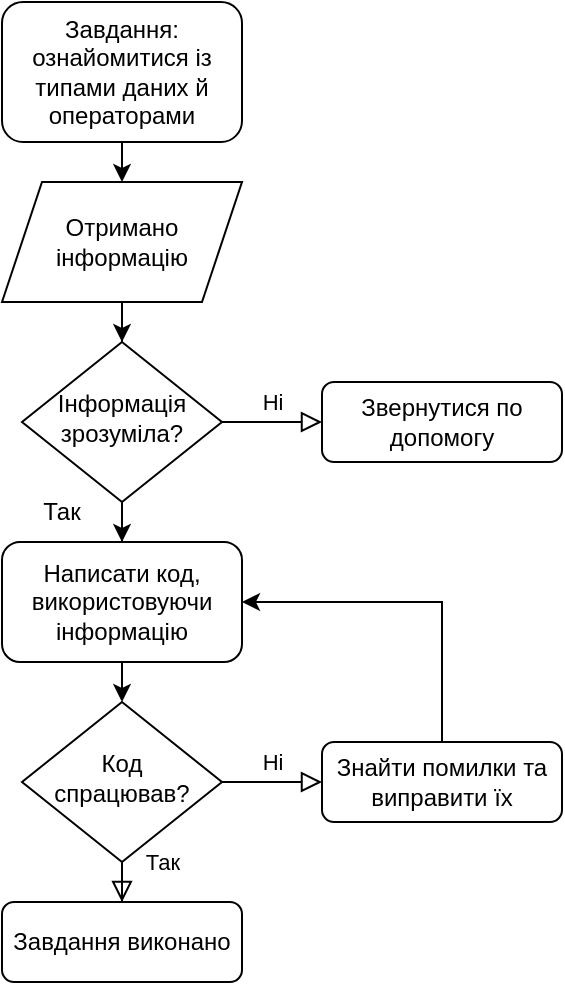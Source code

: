 <mxfile version="22.0.8" type="github" pages="4">
  <diagram id="C5RBs43oDa-KdzZeNtuy" name="Page-1">
    <mxGraphModel dx="1400" dy="707" grid="1" gridSize="10" guides="1" tooltips="1" connect="1" arrows="1" fold="1" page="1" pageScale="1" pageWidth="827" pageHeight="1169" math="0" shadow="0">
      <root>
        <mxCell id="WIyWlLk6GJQsqaUBKTNV-0" />
        <mxCell id="WIyWlLk6GJQsqaUBKTNV-1" parent="WIyWlLk6GJQsqaUBKTNV-0" />
        <mxCell id="Vb3_KD6ZTFEH3nCcRmZa-3" style="edgeStyle=orthogonalEdgeStyle;rounded=0;orthogonalLoop=1;jettySize=auto;html=1;entryX=0.5;entryY=0;entryDx=0;entryDy=0;" edge="1" parent="WIyWlLk6GJQsqaUBKTNV-1" source="WIyWlLk6GJQsqaUBKTNV-3">
          <mxGeometry relative="1" as="geometry">
            <mxPoint x="220" y="100" as="targetPoint" />
          </mxGeometry>
        </mxCell>
        <object label="Завдання: ознайомитися із типами даних й операторами" id="WIyWlLk6GJQsqaUBKTNV-3">
          <mxCell style="rounded=1;whiteSpace=wrap;html=1;fontSize=12;glass=0;strokeWidth=1;shadow=0;" parent="WIyWlLk6GJQsqaUBKTNV-1" vertex="1">
            <mxGeometry x="160" y="10" width="120" height="70" as="geometry" />
          </mxCell>
        </object>
        <mxCell id="WIyWlLk6GJQsqaUBKTNV-5" value="Ні" style="edgeStyle=orthogonalEdgeStyle;rounded=0;html=1;jettySize=auto;orthogonalLoop=1;fontSize=11;endArrow=block;endFill=0;endSize=8;strokeWidth=1;shadow=0;labelBackgroundColor=none;" parent="WIyWlLk6GJQsqaUBKTNV-1" source="WIyWlLk6GJQsqaUBKTNV-6" target="WIyWlLk6GJQsqaUBKTNV-7" edge="1">
          <mxGeometry y="10" relative="1" as="geometry">
            <mxPoint as="offset" />
          </mxGeometry>
        </mxCell>
        <mxCell id="Vb3_KD6ZTFEH3nCcRmZa-8" style="edgeStyle=orthogonalEdgeStyle;rounded=0;orthogonalLoop=1;jettySize=auto;html=1;entryX=0.5;entryY=0;entryDx=0;entryDy=0;" edge="1" parent="WIyWlLk6GJQsqaUBKTNV-1" source="WIyWlLk6GJQsqaUBKTNV-6" target="Vb3_KD6ZTFEH3nCcRmZa-7">
          <mxGeometry relative="1" as="geometry" />
        </mxCell>
        <mxCell id="WIyWlLk6GJQsqaUBKTNV-6" value="Інформація зрозуміла?" style="rhombus;whiteSpace=wrap;html=1;shadow=0;fontFamily=Helvetica;fontSize=12;align=center;strokeWidth=1;spacing=6;spacingTop=-4;" parent="WIyWlLk6GJQsqaUBKTNV-1" vertex="1">
          <mxGeometry x="170" y="180" width="100" height="80" as="geometry" />
        </mxCell>
        <mxCell id="WIyWlLk6GJQsqaUBKTNV-7" value="Звернутися по допомогу" style="rounded=1;whiteSpace=wrap;html=1;fontSize=12;glass=0;strokeWidth=1;shadow=0;" parent="WIyWlLk6GJQsqaUBKTNV-1" vertex="1">
          <mxGeometry x="320" y="200" width="120" height="40" as="geometry" />
        </mxCell>
        <mxCell id="WIyWlLk6GJQsqaUBKTNV-8" value="Так" style="rounded=0;html=1;jettySize=auto;orthogonalLoop=1;fontSize=11;endArrow=block;endFill=0;endSize=8;strokeWidth=1;shadow=0;labelBackgroundColor=none;edgeStyle=orthogonalEdgeStyle;" parent="WIyWlLk6GJQsqaUBKTNV-1" source="WIyWlLk6GJQsqaUBKTNV-10" target="WIyWlLk6GJQsqaUBKTNV-11" edge="1">
          <mxGeometry x="0.333" y="20" relative="1" as="geometry">
            <mxPoint as="offset" />
          </mxGeometry>
        </mxCell>
        <mxCell id="WIyWlLk6GJQsqaUBKTNV-9" value="Ні" style="edgeStyle=orthogonalEdgeStyle;rounded=0;html=1;jettySize=auto;orthogonalLoop=1;fontSize=11;endArrow=block;endFill=0;endSize=8;strokeWidth=1;shadow=0;labelBackgroundColor=none;" parent="WIyWlLk6GJQsqaUBKTNV-1" source="WIyWlLk6GJQsqaUBKTNV-10" target="WIyWlLk6GJQsqaUBKTNV-12" edge="1">
          <mxGeometry y="10" relative="1" as="geometry">
            <mxPoint as="offset" />
          </mxGeometry>
        </mxCell>
        <mxCell id="WIyWlLk6GJQsqaUBKTNV-10" value="Код спрацював?" style="rhombus;whiteSpace=wrap;html=1;shadow=0;fontFamily=Helvetica;fontSize=12;align=center;strokeWidth=1;spacing=6;spacingTop=-4;" parent="WIyWlLk6GJQsqaUBKTNV-1" vertex="1">
          <mxGeometry x="170" y="360" width="100" height="80" as="geometry" />
        </mxCell>
        <mxCell id="WIyWlLk6GJQsqaUBKTNV-11" value="Завдання виконано" style="rounded=1;whiteSpace=wrap;html=1;fontSize=12;glass=0;strokeWidth=1;shadow=0;" parent="WIyWlLk6GJQsqaUBKTNV-1" vertex="1">
          <mxGeometry x="160" y="460" width="120" height="40" as="geometry" />
        </mxCell>
        <mxCell id="0HXvHkqJCmVayyK4RoiH-1" style="edgeStyle=orthogonalEdgeStyle;rounded=0;orthogonalLoop=1;jettySize=auto;html=1;entryX=1;entryY=0.5;entryDx=0;entryDy=0;" edge="1" parent="WIyWlLk6GJQsqaUBKTNV-1" source="WIyWlLk6GJQsqaUBKTNV-12" target="Vb3_KD6ZTFEH3nCcRmZa-7">
          <mxGeometry relative="1" as="geometry">
            <Array as="points">
              <mxPoint x="380" y="310" />
            </Array>
          </mxGeometry>
        </mxCell>
        <mxCell id="WIyWlLk6GJQsqaUBKTNV-12" value="Знайти помилки та виправити їх" style="rounded=1;whiteSpace=wrap;html=1;fontSize=12;glass=0;strokeWidth=1;shadow=0;" parent="WIyWlLk6GJQsqaUBKTNV-1" vertex="1">
          <mxGeometry x="320" y="380" width="120" height="40" as="geometry" />
        </mxCell>
        <mxCell id="Vb3_KD6ZTFEH3nCcRmZa-6" style="edgeStyle=orthogonalEdgeStyle;rounded=0;orthogonalLoop=1;jettySize=auto;html=1;entryX=0.5;entryY=0;entryDx=0;entryDy=0;" edge="1" parent="WIyWlLk6GJQsqaUBKTNV-1" source="Vb3_KD6ZTFEH3nCcRmZa-4" target="WIyWlLk6GJQsqaUBKTNV-6">
          <mxGeometry relative="1" as="geometry" />
        </mxCell>
        <mxCell id="Vb3_KD6ZTFEH3nCcRmZa-4" value="Отримано інформацію" style="shape=parallelogram;perimeter=parallelogramPerimeter;whiteSpace=wrap;html=1;fixedSize=1;" vertex="1" parent="WIyWlLk6GJQsqaUBKTNV-1">
          <mxGeometry x="160" y="100" width="120" height="60" as="geometry" />
        </mxCell>
        <mxCell id="Vb3_KD6ZTFEH3nCcRmZa-10" style="edgeStyle=orthogonalEdgeStyle;rounded=0;orthogonalLoop=1;jettySize=auto;html=1;exitX=0.5;exitY=1;exitDx=0;exitDy=0;entryX=0.5;entryY=0;entryDx=0;entryDy=0;" edge="1" parent="WIyWlLk6GJQsqaUBKTNV-1" source="Vb3_KD6ZTFEH3nCcRmZa-7" target="WIyWlLk6GJQsqaUBKTNV-10">
          <mxGeometry relative="1" as="geometry" />
        </mxCell>
        <mxCell id="Vb3_KD6ZTFEH3nCcRmZa-7" value="Написати код, використовуючи інформацію" style="rounded=1;whiteSpace=wrap;html=1;" vertex="1" parent="WIyWlLk6GJQsqaUBKTNV-1">
          <mxGeometry x="160" y="280" width="120" height="60" as="geometry" />
        </mxCell>
        <mxCell id="Vb3_KD6ZTFEH3nCcRmZa-11" value="Так" style="text;html=1;strokeColor=none;fillColor=none;align=center;verticalAlign=middle;whiteSpace=wrap;rounded=0;" vertex="1" parent="WIyWlLk6GJQsqaUBKTNV-1">
          <mxGeometry x="160" y="250" width="60" height="30" as="geometry" />
        </mxCell>
      </root>
    </mxGraphModel>
  </diagram>
  <diagram id="0SjC_WXSIfZoETizy5qs" name="Сторінка-2">
    <mxGraphModel dx="1750" dy="883" grid="1" gridSize="10" guides="1" tooltips="1" connect="1" arrows="1" fold="1" page="1" pageScale="1" pageWidth="827" pageHeight="1169" math="0" shadow="0">
      <root>
        <mxCell id="0" />
        <mxCell id="1" parent="0" />
        <mxCell id="dBwmPb9xdejnr3TtNOnn-1" style="edgeStyle=orthogonalEdgeStyle;rounded=0;orthogonalLoop=1;jettySize=auto;html=1;" edge="1" parent="1" source="dBwmPb9xdejnr3TtNOnn-2">
          <mxGeometry relative="1" as="geometry">
            <mxPoint x="110" y="100" as="targetPoint" />
          </mxGeometry>
        </mxCell>
        <mxCell id="UHqI3dBXAGd2QxdwbI-3-9" style="edgeStyle=orthogonalEdgeStyle;rounded=0;orthogonalLoop=1;jettySize=auto;html=1;entryX=0.5;entryY=0;entryDx=0;entryDy=0;" edge="1" parent="1" source="dBwmPb9xdejnr3TtNOnn-2" target="UHqI3dBXAGd2QxdwbI-3-8">
          <mxGeometry relative="1" as="geometry">
            <mxPoint x="660" y="80" as="targetPoint" />
            <Array as="points">
              <mxPoint x="640" y="45" />
            </Array>
          </mxGeometry>
        </mxCell>
        <object label="Завдання: налаштувати Visual Studio Code" id="dBwmPb9xdejnr3TtNOnn-2">
          <mxCell style="rounded=1;whiteSpace=wrap;html=1;fontSize=12;glass=0;strokeWidth=1;shadow=0;" vertex="1" parent="1">
            <mxGeometry x="300" y="10" width="120" height="70" as="geometry" />
          </mxCell>
        </object>
        <mxCell id="UHqI3dBXAGd2QxdwbI-3-3" style="edgeStyle=orthogonalEdgeStyle;rounded=0;orthogonalLoop=1;jettySize=auto;html=1;exitX=0.5;exitY=1;exitDx=0;exitDy=0;entryX=0.5;entryY=0;entryDx=0;entryDy=0;" edge="1" parent="1" source="UHqI3dBXAGd2QxdwbI-3-1" target="UHqI3dBXAGd2QxdwbI-3-2">
          <mxGeometry relative="1" as="geometry" />
        </mxCell>
        <mxCell id="UHqI3dBXAGd2QxdwbI-3-1" value="&lt;span style=&quot;color: rgb(0, 0, 0); font-family: Helvetica; font-size: 12px; font-style: normal; font-variant-ligatures: normal; font-variant-caps: normal; font-weight: 400; letter-spacing: normal; orphans: 2; text-align: center; text-indent: 0px; text-transform: none; widows: 2; word-spacing: 0px; -webkit-text-stroke-width: 0px; background-color: rgb(251, 251, 251); text-decoration-thickness: initial; text-decoration-style: initial; text-decoration-color: initial; float: none; display: inline !important;&quot;&gt;Завантажити&lt;/span&gt;&lt;br style=&quot;border-color: var(--border-color); color: rgb(0, 0, 0); font-family: Helvetica; font-size: 12px; font-style: normal; font-variant-ligatures: normal; font-variant-caps: normal; font-weight: 400; letter-spacing: normal; orphans: 2; text-align: center; text-indent: 0px; text-transform: none; widows: 2; word-spacing: 0px; -webkit-text-stroke-width: 0px; background-color: rgb(251, 251, 251); text-decoration-thickness: initial; text-decoration-style: initial; text-decoration-color: initial;&quot;&gt;&lt;span style=&quot;color: rgb(0, 0, 0); font-family: Helvetica; font-size: 12px; font-style: normal; font-variant-ligatures: normal; font-variant-caps: normal; font-weight: 400; letter-spacing: normal; orphans: 2; text-align: center; text-indent: 0px; text-transform: none; widows: 2; word-spacing: 0px; -webkit-text-stroke-width: 0px; background-color: rgb(251, 251, 251); text-decoration-thickness: initial; text-decoration-style: initial; text-decoration-color: initial; float: none; display: inline !important;&quot;&gt;MinGW&lt;/span&gt;" style="rounded=1;whiteSpace=wrap;html=1;" vertex="1" parent="1">
          <mxGeometry x="50" y="100" width="120" height="60" as="geometry" />
        </mxCell>
        <mxCell id="UHqI3dBXAGd2QxdwbI-3-5" style="edgeStyle=orthogonalEdgeStyle;rounded=0;orthogonalLoop=1;jettySize=auto;html=1;exitX=0.5;exitY=1;exitDx=0;exitDy=0;entryX=0.5;entryY=0;entryDx=0;entryDy=0;" edge="1" parent="1" source="UHqI3dBXAGd2QxdwbI-3-2" target="UHqI3dBXAGd2QxdwbI-3-4">
          <mxGeometry relative="1" as="geometry" />
        </mxCell>
        <mxCell id="UHqI3dBXAGd2QxdwbI-3-2" value="Запустити термінал MSYS2" style="rounded=1;whiteSpace=wrap;html=1;" vertex="1" parent="1">
          <mxGeometry x="50" y="180" width="120" height="60" as="geometry" />
        </mxCell>
        <mxCell id="UHqI3dBXAGd2QxdwbI-3-7" style="edgeStyle=orthogonalEdgeStyle;rounded=0;orthogonalLoop=1;jettySize=auto;html=1;exitX=0.5;exitY=1;exitDx=0;exitDy=0;entryX=0.5;entryY=0;entryDx=0;entryDy=0;" edge="1" parent="1" source="UHqI3dBXAGd2QxdwbI-3-4" target="UHqI3dBXAGd2QxdwbI-3-6">
          <mxGeometry relative="1" as="geometry" />
        </mxCell>
        <mxCell id="UHqI3dBXAGd2QxdwbI-3-4" value="Ввести команду для встановлення MinGW" style="rounded=1;whiteSpace=wrap;html=1;" vertex="1" parent="1">
          <mxGeometry x="50" y="260" width="120" height="60" as="geometry" />
        </mxCell>
        <mxCell id="UHqI3dBXAGd2QxdwbI-3-15" style="edgeStyle=orthogonalEdgeStyle;rounded=0;orthogonalLoop=1;jettySize=auto;html=1;entryX=0.5;entryY=0;entryDx=0;entryDy=0;" edge="1" parent="1" source="UHqI3dBXAGd2QxdwbI-3-6" target="UHqI3dBXAGd2QxdwbI-3-12">
          <mxGeometry relative="1" as="geometry" />
        </mxCell>
        <mxCell id="UHqI3dBXAGd2QxdwbI-3-6" value="Додати шлях до папки&amp;nbsp;bin від MinGW до Windows Path environment variable" style="rounded=1;whiteSpace=wrap;html=1;" vertex="1" parent="1">
          <mxGeometry x="40" y="350" width="140" height="70" as="geometry" />
        </mxCell>
        <mxCell id="UHqI3dBXAGd2QxdwbI-3-11" style="edgeStyle=orthogonalEdgeStyle;rounded=0;orthogonalLoop=1;jettySize=auto;html=1;exitX=0.5;exitY=1;exitDx=0;exitDy=0;entryX=0.5;entryY=0;entryDx=0;entryDy=0;" edge="1" parent="1" source="UHqI3dBXAGd2QxdwbI-3-8" target="UHqI3dBXAGd2QxdwbI-3-10">
          <mxGeometry relative="1" as="geometry" />
        </mxCell>
        <mxCell id="UHqI3dBXAGd2QxdwbI-3-8" value="Встановити Visual Studio Code" style="rounded=1;whiteSpace=wrap;html=1;" vertex="1" parent="1">
          <mxGeometry x="580" y="90" width="120" height="60" as="geometry" />
        </mxCell>
        <mxCell id="CF5VYJeRvaHj-JeM5E5Q-3" style="edgeStyle=orthogonalEdgeStyle;rounded=0;orthogonalLoop=1;jettySize=auto;html=1;entryX=0.5;entryY=0;entryDx=0;entryDy=0;" edge="1" parent="1" source="UHqI3dBXAGd2QxdwbI-3-10" target="CF5VYJeRvaHj-JeM5E5Q-2">
          <mxGeometry relative="1" as="geometry" />
        </mxCell>
        <mxCell id="UHqI3dBXAGd2QxdwbI-3-10" value="Встановити розширення до Visual Studio Code" style="rounded=1;whiteSpace=wrap;html=1;" vertex="1" parent="1">
          <mxGeometry x="580" y="170" width="120" height="60" as="geometry" />
        </mxCell>
        <mxCell id="UHqI3dBXAGd2QxdwbI-3-21" style="edgeStyle=orthogonalEdgeStyle;rounded=0;orthogonalLoop=1;jettySize=auto;html=1;exitX=0.5;exitY=1;exitDx=0;exitDy=0;entryX=0.5;entryY=0;entryDx=0;entryDy=0;" edge="1" parent="1" source="UHqI3dBXAGd2QxdwbI-3-12" target="UHqI3dBXAGd2QxdwbI-3-18">
          <mxGeometry relative="1" as="geometry" />
        </mxCell>
        <mxCell id="UHqI3dBXAGd2QxdwbI-3-12" value="Відкрити термінал і ввести команди &lt;br&gt;gcc --version, &lt;br&gt;g++ --version,&lt;br&gt;gdb --version" style="rounded=1;whiteSpace=wrap;html=1;" vertex="1" parent="1">
          <mxGeometry x="40" y="440" width="140" height="80" as="geometry" />
        </mxCell>
        <mxCell id="UHqI3dBXAGd2QxdwbI-3-16" value="Ні" style="edgeStyle=orthogonalEdgeStyle;rounded=0;html=1;jettySize=auto;orthogonalLoop=1;fontSize=11;endArrow=block;endFill=0;endSize=8;strokeWidth=1;shadow=0;labelBackgroundColor=none;" edge="1" parent="1" source="UHqI3dBXAGd2QxdwbI-3-18" target="UHqI3dBXAGd2QxdwbI-3-19">
          <mxGeometry y="10" relative="1" as="geometry">
            <mxPoint as="offset" />
          </mxGeometry>
        </mxCell>
        <mxCell id="UHqI3dBXAGd2QxdwbI-3-17" style="edgeStyle=orthogonalEdgeStyle;rounded=0;orthogonalLoop=1;jettySize=auto;html=1;entryX=0.5;entryY=0;entryDx=0;entryDy=0;" edge="1" parent="1" source="UHqI3dBXAGd2QxdwbI-3-18">
          <mxGeometry relative="1" as="geometry">
            <mxPoint x="110" y="670" as="targetPoint" />
          </mxGeometry>
        </mxCell>
        <mxCell id="UHqI3dBXAGd2QxdwbI-3-18" value="Компілятори &lt;br&gt;встановлені коректно?" style="rhombus;whiteSpace=wrap;html=1;shadow=0;fontFamily=Helvetica;fontSize=12;align=center;strokeWidth=1;spacing=6;spacingTop=-4;" vertex="1" parent="1">
          <mxGeometry x="30" y="540" width="160" height="110" as="geometry" />
        </mxCell>
        <mxCell id="UHqI3dBXAGd2QxdwbI-3-19" value="Звернутися по допомогу" style="rounded=1;whiteSpace=wrap;html=1;fontSize=12;glass=0;strokeWidth=1;shadow=0;" vertex="1" parent="1">
          <mxGeometry x="230" y="575" width="120" height="40" as="geometry" />
        </mxCell>
        <mxCell id="UHqI3dBXAGd2QxdwbI-3-22" value="Так" style="text;html=1;strokeColor=none;fillColor=none;align=center;verticalAlign=middle;whiteSpace=wrap;rounded=0;" vertex="1" parent="1">
          <mxGeometry x="40" y="640" width="60" height="30" as="geometry" />
        </mxCell>
        <mxCell id="CF5VYJeRvaHj-JeM5E5Q-4" style="edgeStyle=orthogonalEdgeStyle;rounded=0;orthogonalLoop=1;jettySize=auto;html=1;entryX=0;entryY=0.5;entryDx=0;entryDy=0;" edge="1" parent="1" source="CF5VYJeRvaHj-JeM5E5Q-1" target="CF5VYJeRvaHj-JeM5E5Q-2">
          <mxGeometry relative="1" as="geometry">
            <mxPoint x="390" y="280" as="targetPoint" />
            <Array as="points">
              <mxPoint x="391" y="710" />
              <mxPoint x="391" y="290" />
            </Array>
          </mxGeometry>
        </mxCell>
        <mxCell id="CF5VYJeRvaHj-JeM5E5Q-1" value="Компілятори встановлені" style="shape=document;whiteSpace=wrap;html=1;boundedLbl=1;" vertex="1" parent="1">
          <mxGeometry x="50" y="670" width="120" height="80" as="geometry" />
        </mxCell>
        <mxCell id="CF5VYJeRvaHj-JeM5E5Q-10" style="edgeStyle=orthogonalEdgeStyle;rounded=0;orthogonalLoop=1;jettySize=auto;html=1;entryX=0.5;entryY=0;entryDx=0;entryDy=0;" edge="1" parent="1" source="CF5VYJeRvaHj-JeM5E5Q-2" target="CF5VYJeRvaHj-JeM5E5Q-7">
          <mxGeometry relative="1" as="geometry" />
        </mxCell>
        <mxCell id="CF5VYJeRvaHj-JeM5E5Q-2" value="Перевірити справність системи, написавши код" style="rounded=1;whiteSpace=wrap;html=1;" vertex="1" parent="1">
          <mxGeometry x="580" y="260" width="120" height="60" as="geometry" />
        </mxCell>
        <mxCell id="CF5VYJeRvaHj-JeM5E5Q-5" value="Так" style="rounded=0;html=1;jettySize=auto;orthogonalLoop=1;fontSize=11;endArrow=block;endFill=0;endSize=8;strokeWidth=1;shadow=0;labelBackgroundColor=none;edgeStyle=orthogonalEdgeStyle;" edge="1" parent="1" source="CF5VYJeRvaHj-JeM5E5Q-7" target="CF5VYJeRvaHj-JeM5E5Q-8">
          <mxGeometry x="0.333" y="20" relative="1" as="geometry">
            <mxPoint as="offset" />
          </mxGeometry>
        </mxCell>
        <mxCell id="CF5VYJeRvaHj-JeM5E5Q-6" value="Ні" style="edgeStyle=orthogonalEdgeStyle;rounded=0;html=1;jettySize=auto;orthogonalLoop=1;fontSize=11;endArrow=block;endFill=0;endSize=8;strokeWidth=1;shadow=0;labelBackgroundColor=none;" edge="1" parent="1" source="CF5VYJeRvaHj-JeM5E5Q-7" target="CF5VYJeRvaHj-JeM5E5Q-9">
          <mxGeometry y="10" relative="1" as="geometry">
            <mxPoint as="offset" />
          </mxGeometry>
        </mxCell>
        <mxCell id="CF5VYJeRvaHj-JeM5E5Q-7" value="Код спрацював?" style="rhombus;whiteSpace=wrap;html=1;shadow=0;fontFamily=Helvetica;fontSize=12;align=center;strokeWidth=1;spacing=6;spacingTop=-4;" vertex="1" parent="1">
          <mxGeometry x="590" y="340" width="100" height="80" as="geometry" />
        </mxCell>
        <mxCell id="CF5VYJeRvaHj-JeM5E5Q-8" value="Завдання виконано" style="rounded=1;whiteSpace=wrap;html=1;fontSize=12;glass=0;strokeWidth=1;shadow=0;" vertex="1" parent="1">
          <mxGeometry x="580" y="440" width="120" height="40" as="geometry" />
        </mxCell>
        <mxCell id="CF5VYJeRvaHj-JeM5E5Q-11" style="edgeStyle=orthogonalEdgeStyle;rounded=0;orthogonalLoop=1;jettySize=auto;html=1;entryX=1;entryY=0.5;entryDx=0;entryDy=0;" edge="1" parent="1" source="CF5VYJeRvaHj-JeM5E5Q-9" target="CF5VYJeRvaHj-JeM5E5Q-2">
          <mxGeometry relative="1" as="geometry">
            <Array as="points">
              <mxPoint x="800" y="290" />
            </Array>
          </mxGeometry>
        </mxCell>
        <mxCell id="CF5VYJeRvaHj-JeM5E5Q-9" value="Знайти помилки та виправити їх" style="rounded=1;whiteSpace=wrap;html=1;fontSize=12;glass=0;strokeWidth=1;shadow=0;" vertex="1" parent="1">
          <mxGeometry x="740" y="360" width="120" height="40" as="geometry" />
        </mxCell>
      </root>
    </mxGraphModel>
  </diagram>
  <diagram id="xcegSuaaacxlmlgDS55t" name="Сторінка-3">
    <mxGraphModel dx="3452" dy="1325" grid="1" gridSize="10" guides="1" tooltips="1" connect="1" arrows="1" fold="1" page="1" pageScale="1" pageWidth="827" pageHeight="1169" math="0" shadow="0">
      <root>
        <mxCell id="0" />
        <mxCell id="1" parent="0" />
        <mxCell id="NiL6k9LTkjsfXUXNuGyL-1" style="edgeStyle=orthogonalEdgeStyle;rounded=0;orthogonalLoop=1;jettySize=auto;html=1;" edge="1" parent="1" source="NiL6k9LTkjsfXUXNuGyL-3">
          <mxGeometry relative="1" as="geometry">
            <mxPoint x="110" y="100" as="targetPoint" />
          </mxGeometry>
        </mxCell>
        <mxCell id="NiL6k9LTkjsfXUXNuGyL-46" style="edgeStyle=orthogonalEdgeStyle;rounded=0;orthogonalLoop=1;jettySize=auto;html=1;exitX=0.5;exitY=1;exitDx=0;exitDy=0;entryX=0.5;entryY=0;entryDx=0;entryDy=0;" edge="1" parent="1" source="NiL6k9LTkjsfXUXNuGyL-3" target="NiL6k9LTkjsfXUXNuGyL-13">
          <mxGeometry relative="1" as="geometry" />
        </mxCell>
        <mxCell id="NiL6k9LTkjsfXUXNuGyL-48" style="edgeStyle=orthogonalEdgeStyle;rounded=0;orthogonalLoop=1;jettySize=auto;html=1;exitX=1;exitY=0.5;exitDx=0;exitDy=0;entryX=0.5;entryY=0;entryDx=0;entryDy=0;" edge="1" parent="1" source="NiL6k9LTkjsfXUXNuGyL-3" target="NiL6k9LTkjsfXUXNuGyL-47">
          <mxGeometry relative="1" as="geometry" />
        </mxCell>
        <object label="Завдання: налаштувати Git та GitHub" id="NiL6k9LTkjsfXUXNuGyL-3">
          <mxCell style="rounded=1;whiteSpace=wrap;html=1;fontSize=12;glass=0;strokeWidth=1;shadow=0;" vertex="1" parent="1">
            <mxGeometry x="300" y="10" width="120" height="70" as="geometry" />
          </mxCell>
        </object>
        <mxCell id="NiL6k9LTkjsfXUXNuGyL-4" style="edgeStyle=orthogonalEdgeStyle;rounded=0;orthogonalLoop=1;jettySize=auto;html=1;exitX=0.5;exitY=1;exitDx=0;exitDy=0;entryX=0.5;entryY=0;entryDx=0;entryDy=0;" edge="1" parent="1" source="NiL6k9LTkjsfXUXNuGyL-5" target="NiL6k9LTkjsfXUXNuGyL-7">
          <mxGeometry relative="1" as="geometry" />
        </mxCell>
        <mxCell id="NiL6k9LTkjsfXUXNuGyL-5" value="&lt;span style=&quot;color: rgb(0, 0, 0); font-family: Helvetica; font-size: 12px; font-style: normal; font-variant-ligatures: normal; font-variant-caps: normal; font-weight: 400; letter-spacing: normal; orphans: 2; text-align: center; text-indent: 0px; text-transform: none; widows: 2; word-spacing: 0px; -webkit-text-stroke-width: 0px; background-color: rgb(251, 251, 251); text-decoration-thickness: initial; text-decoration-style: initial; text-decoration-color: initial; float: none; display: inline !important;&quot;&gt;Зареєструватися на сайті&amp;nbsp;&lt;/span&gt;&lt;span style=&quot;color: rgb(0, 0, 0); font-family: Helvetica; font-size: 12px; font-style: normal; font-variant-ligatures: normal; font-variant-caps: normal; font-weight: 400; letter-spacing: normal; orphans: 2; text-align: center; text-indent: 0px; text-transform: none; widows: 2; word-spacing: 0px; -webkit-text-stroke-width: 0px; background-color: rgb(251, 251, 251); text-decoration-thickness: initial; text-decoration-style: initial; text-decoration-color: initial; float: none; display: inline !important;&quot;&gt;GitHub&lt;/span&gt;" style="rounded=1;whiteSpace=wrap;html=1;" vertex="1" parent="1">
          <mxGeometry x="40" y="100" width="120" height="60" as="geometry" />
        </mxCell>
        <mxCell id="NiL6k9LTkjsfXUXNuGyL-55" style="edgeStyle=orthogonalEdgeStyle;rounded=0;orthogonalLoop=1;jettySize=auto;html=1;exitX=0.5;exitY=1;exitDx=0;exitDy=0;entryX=0.5;entryY=0;entryDx=0;entryDy=0;" edge="1" parent="1" source="NiL6k9LTkjsfXUXNuGyL-7" target="NiL6k9LTkjsfXUXNuGyL-9">
          <mxGeometry relative="1" as="geometry" />
        </mxCell>
        <mxCell id="NiL6k9LTkjsfXUXNuGyL-7" value="Залогінитися в акаунт GitHub" style="rounded=1;whiteSpace=wrap;html=1;" vertex="1" parent="1">
          <mxGeometry x="40" y="180" width="120" height="60" as="geometry" />
        </mxCell>
        <mxCell id="NiL6k9LTkjsfXUXNuGyL-45" style="edgeStyle=orthogonalEdgeStyle;rounded=0;orthogonalLoop=1;jettySize=auto;html=1;exitX=0.5;exitY=1;exitDx=0;exitDy=0;entryX=0.5;entryY=0;entryDx=0;entryDy=0;" edge="1" parent="1" source="NiL6k9LTkjsfXUXNuGyL-9" target="NiL6k9LTkjsfXUXNuGyL-44">
          <mxGeometry relative="1" as="geometry" />
        </mxCell>
        <mxCell id="NiL6k9LTkjsfXUXNuGyL-9" value="Вибрати налаштування ssh-ключів" style="rounded=1;whiteSpace=wrap;html=1;" vertex="1" parent="1">
          <mxGeometry x="100" y="280" width="120" height="60" as="geometry" />
        </mxCell>
        <mxCell id="NiL6k9LTkjsfXUXNuGyL-35" style="edgeStyle=orthogonalEdgeStyle;rounded=0;orthogonalLoop=1;jettySize=auto;html=1;exitX=0.5;exitY=1;exitDx=0;exitDy=0;entryX=0.5;entryY=0;entryDx=0;entryDy=0;" edge="1" parent="1" source="NiL6k9LTkjsfXUXNuGyL-13" target="NiL6k9LTkjsfXUXNuGyL-33">
          <mxGeometry relative="1" as="geometry" />
        </mxCell>
        <mxCell id="NiL6k9LTkjsfXUXNuGyL-13" value="Завантажити Git з офіційного джерела" style="rounded=1;whiteSpace=wrap;html=1;" vertex="1" parent="1">
          <mxGeometry x="300" y="100" width="120" height="60" as="geometry" />
        </mxCell>
        <mxCell id="NiL6k9LTkjsfXUXNuGyL-36" style="edgeStyle=orthogonalEdgeStyle;rounded=0;orthogonalLoop=1;jettySize=auto;html=1;exitX=0.5;exitY=1;exitDx=0;exitDy=0;entryX=0.5;entryY=0;entryDx=0;entryDy=0;" edge="1" parent="1" source="NiL6k9LTkjsfXUXNuGyL-33" target="NiL6k9LTkjsfXUXNuGyL-34">
          <mxGeometry relative="1" as="geometry" />
        </mxCell>
        <mxCell id="NiL6k9LTkjsfXUXNuGyL-33" value="Відкрити термінал GitBash" style="rounded=1;whiteSpace=wrap;html=1;" vertex="1" parent="1">
          <mxGeometry x="300" y="180" width="120" height="60" as="geometry" />
        </mxCell>
        <mxCell id="NiL6k9LTkjsfXUXNuGyL-38" style="edgeStyle=orthogonalEdgeStyle;rounded=0;orthogonalLoop=1;jettySize=auto;html=1;exitX=0.5;exitY=1;exitDx=0;exitDy=0;entryX=0.5;entryY=0;entryDx=0;entryDy=0;" edge="1" parent="1" source="NiL6k9LTkjsfXUXNuGyL-34" target="NiL6k9LTkjsfXUXNuGyL-37">
          <mxGeometry relative="1" as="geometry" />
        </mxCell>
        <mxCell id="NiL6k9LTkjsfXUXNuGyL-34" value="Ввести команду&lt;br&gt;ssh-keygen" style="rounded=1;whiteSpace=wrap;html=1;" vertex="1" parent="1">
          <mxGeometry x="300" y="260" width="120" height="60" as="geometry" />
        </mxCell>
        <mxCell id="NiL6k9LTkjsfXUXNuGyL-40" style="edgeStyle=orthogonalEdgeStyle;rounded=0;orthogonalLoop=1;jettySize=auto;html=1;exitX=0.5;exitY=1;exitDx=0;exitDy=0;entryX=0.5;entryY=0;entryDx=0;entryDy=0;" edge="1" parent="1" source="NiL6k9LTkjsfXUXNuGyL-37" target="NiL6k9LTkjsfXUXNuGyL-39">
          <mxGeometry relative="1" as="geometry" />
        </mxCell>
        <mxCell id="NiL6k9LTkjsfXUXNuGyL-37" value="Вибрати папку для збереження ключа" style="rounded=1;whiteSpace=wrap;html=1;" vertex="1" parent="1">
          <mxGeometry x="300" y="340" width="120" height="60" as="geometry" />
        </mxCell>
        <mxCell id="NiL6k9LTkjsfXUXNuGyL-42" style="edgeStyle=orthogonalEdgeStyle;rounded=0;orthogonalLoop=1;jettySize=auto;html=1;exitX=0.5;exitY=1;exitDx=0;exitDy=0;entryX=0.5;entryY=0;entryDx=0;entryDy=0;" edge="1" parent="1" source="NiL6k9LTkjsfXUXNuGyL-39" target="NiL6k9LTkjsfXUXNuGyL-41">
          <mxGeometry relative="1" as="geometry" />
        </mxCell>
        <mxCell id="NiL6k9LTkjsfXUXNuGyL-39" value="Натиснути Enter, щоб не створювати пароль" style="rounded=1;whiteSpace=wrap;html=1;" vertex="1" parent="1">
          <mxGeometry x="300" y="420" width="120" height="60" as="geometry" />
        </mxCell>
        <mxCell id="NiL6k9LTkjsfXUXNuGyL-43" style="edgeStyle=orthogonalEdgeStyle;rounded=0;orthogonalLoop=1;jettySize=auto;html=1;entryX=1;entryY=0.5;entryDx=0;entryDy=0;" edge="1" parent="1" source="NiL6k9LTkjsfXUXNuGyL-41" target="NiL6k9LTkjsfXUXNuGyL-7">
          <mxGeometry relative="1" as="geometry">
            <Array as="points">
              <mxPoint x="260" y="530" />
              <mxPoint x="260" y="210" />
            </Array>
          </mxGeometry>
        </mxCell>
        <mxCell id="NiL6k9LTkjsfXUXNuGyL-41" value="Скопіювати згенерований ключ з терміналу" style="rounded=1;whiteSpace=wrap;html=1;" vertex="1" parent="1">
          <mxGeometry x="300" y="500" width="120" height="60" as="geometry" />
        </mxCell>
        <mxCell id="NiL6k9LTkjsfXUXNuGyL-51" style="edgeStyle=orthogonalEdgeStyle;rounded=0;orthogonalLoop=1;jettySize=auto;html=1;exitX=0.5;exitY=1;exitDx=0;exitDy=0;entryX=0.5;entryY=0;entryDx=0;entryDy=0;" edge="1" parent="1" source="NiL6k9LTkjsfXUXNuGyL-44" target="NiL6k9LTkjsfXUXNuGyL-50">
          <mxGeometry relative="1" as="geometry" />
        </mxCell>
        <mxCell id="NiL6k9LTkjsfXUXNuGyL-44" value="Вставити ключ у поле та зберегти" style="rounded=1;whiteSpace=wrap;html=1;" vertex="1" parent="1">
          <mxGeometry x="100" y="360" width="120" height="60" as="geometry" />
        </mxCell>
        <mxCell id="NiL6k9LTkjsfXUXNuGyL-52" style="edgeStyle=orthogonalEdgeStyle;rounded=0;orthogonalLoop=1;jettySize=auto;html=1;exitX=0.5;exitY=1;exitDx=0;exitDy=0;entryX=0.5;entryY=0;entryDx=0;entryDy=0;" edge="1" parent="1" source="NiL6k9LTkjsfXUXNuGyL-47" target="NiL6k9LTkjsfXUXNuGyL-49">
          <mxGeometry relative="1" as="geometry" />
        </mxCell>
        <mxCell id="NiL6k9LTkjsfXUXNuGyL-47" value="Створити папку, де зберігатиметься код" style="rounded=1;whiteSpace=wrap;html=1;" vertex="1" parent="1">
          <mxGeometry x="560" y="100" width="120" height="60" as="geometry" />
        </mxCell>
        <mxCell id="NiL6k9LTkjsfXUXNuGyL-62" style="edgeStyle=orthogonalEdgeStyle;rounded=0;orthogonalLoop=1;jettySize=auto;html=1;exitX=0.5;exitY=1;exitDx=0;exitDy=0;entryX=0.5;entryY=0;entryDx=0;entryDy=0;" edge="1" parent="1" source="NiL6k9LTkjsfXUXNuGyL-49" target="NiL6k9LTkjsfXUXNuGyL-59">
          <mxGeometry relative="1" as="geometry" />
        </mxCell>
        <mxCell id="NiL6k9LTkjsfXUXNuGyL-49" value="Відкрити у створеній папці GitBash" style="rounded=1;whiteSpace=wrap;html=1;" vertex="1" parent="1">
          <mxGeometry x="560" y="180" width="120" height="60" as="geometry" />
        </mxCell>
        <mxCell id="NiL6k9LTkjsfXUXNuGyL-50" value="Git прив&#39;язаний до GitHub" style="shape=document;whiteSpace=wrap;html=1;boundedLbl=1;" vertex="1" parent="1">
          <mxGeometry x="100" y="440" width="120" height="80" as="geometry" />
        </mxCell>
        <mxCell id="NiL6k9LTkjsfXUXNuGyL-58" style="edgeStyle=orthogonalEdgeStyle;rounded=0;orthogonalLoop=1;jettySize=auto;html=1;exitX=0.5;exitY=1;exitDx=0;exitDy=0;entryX=0.5;entryY=0;entryDx=0;entryDy=0;" edge="1" parent="1" source="NiL6k9LTkjsfXUXNuGyL-53" target="NiL6k9LTkjsfXUXNuGyL-57">
          <mxGeometry relative="1" as="geometry" />
        </mxCell>
        <mxCell id="NiL6k9LTkjsfXUXNuGyL-53" value="Створити репозиторій" style="rounded=1;whiteSpace=wrap;html=1;" vertex="1" parent="1">
          <mxGeometry x="-40" y="280" width="120" height="60" as="geometry" />
        </mxCell>
        <mxCell id="NiL6k9LTkjsfXUXNuGyL-56" style="edgeStyle=orthogonalEdgeStyle;rounded=0;orthogonalLoop=1;jettySize=auto;html=1;exitX=0.5;exitY=1;exitDx=0;exitDy=0;entryX=0.612;entryY=-0.058;entryDx=0;entryDy=0;entryPerimeter=0;" edge="1" parent="1" source="NiL6k9LTkjsfXUXNuGyL-7" target="NiL6k9LTkjsfXUXNuGyL-53">
          <mxGeometry relative="1" as="geometry" />
        </mxCell>
        <mxCell id="NiL6k9LTkjsfXUXNuGyL-60" style="edgeStyle=orthogonalEdgeStyle;rounded=0;orthogonalLoop=1;jettySize=auto;html=1;exitX=0.5;exitY=1;exitDx=0;exitDy=0;entryX=0;entryY=0.5;entryDx=0;entryDy=0;" edge="1" parent="1" source="NiL6k9LTkjsfXUXNuGyL-57" target="NiL6k9LTkjsfXUXNuGyL-59">
          <mxGeometry relative="1" as="geometry">
            <Array as="points">
              <mxPoint x="50" y="420" />
              <mxPoint x="50" y="580" />
              <mxPoint x="450" y="580" />
              <mxPoint x="450" y="295" />
            </Array>
          </mxGeometry>
        </mxCell>
        <mxCell id="NiL6k9LTkjsfXUXNuGyL-79" style="edgeStyle=orthogonalEdgeStyle;rounded=0;orthogonalLoop=1;jettySize=auto;html=1;exitX=0.5;exitY=1;exitDx=0;exitDy=0;entryX=0.5;entryY=0;entryDx=0;entryDy=0;" edge="1" parent="1" source="NiL6k9LTkjsfXUXNuGyL-57" target="NiL6k9LTkjsfXUXNuGyL-78">
          <mxGeometry relative="1" as="geometry">
            <Array as="points">
              <mxPoint x="-10" y="420" />
              <mxPoint x="-10" y="505" />
              <mxPoint x="-70" y="505" />
            </Array>
          </mxGeometry>
        </mxCell>
        <mxCell id="NiL6k9LTkjsfXUXNuGyL-57" value="Скопіювати посилання на репозиторій" style="rounded=1;whiteSpace=wrap;html=1;" vertex="1" parent="1">
          <mxGeometry x="-40" y="360" width="120" height="60" as="geometry" />
        </mxCell>
        <mxCell id="NiL6k9LTkjsfXUXNuGyL-63" style="edgeStyle=orthogonalEdgeStyle;rounded=0;orthogonalLoop=1;jettySize=auto;html=1;exitX=0.5;exitY=1;exitDx=0;exitDy=0;entryX=0.5;entryY=0;entryDx=0;entryDy=0;" edge="1" parent="1" source="NiL6k9LTkjsfXUXNuGyL-59" target="NiL6k9LTkjsfXUXNuGyL-61">
          <mxGeometry relative="1" as="geometry" />
        </mxCell>
        <mxCell id="NiL6k9LTkjsfXUXNuGyL-59" value="Вставити скопійоване посилання на репозиторій у команду з клонуванням у створену папку" style="rounded=1;whiteSpace=wrap;html=1;" vertex="1" parent="1">
          <mxGeometry x="545" y="260" width="150" height="70" as="geometry" />
        </mxCell>
        <mxCell id="NiL6k9LTkjsfXUXNuGyL-65" style="edgeStyle=orthogonalEdgeStyle;rounded=0;orthogonalLoop=1;jettySize=auto;html=1;exitX=0.5;exitY=1;exitDx=0;exitDy=0;entryX=0.5;entryY=0;entryDx=0;entryDy=0;" edge="1" parent="1" source="NiL6k9LTkjsfXUXNuGyL-61" target="NiL6k9LTkjsfXUXNuGyL-64">
          <mxGeometry relative="1" as="geometry" />
        </mxCell>
        <mxCell id="NiL6k9LTkjsfXUXNuGyL-61" value="Файл з кодом з клонованої папки відкрити у Visual Studio Code" style="rounded=1;whiteSpace=wrap;html=1;" vertex="1" parent="1">
          <mxGeometry x="560" y="350" width="120" height="60" as="geometry" />
        </mxCell>
        <mxCell id="NiL6k9LTkjsfXUXNuGyL-67" style="edgeStyle=orthogonalEdgeStyle;rounded=0;orthogonalLoop=1;jettySize=auto;html=1;exitX=0.5;exitY=1;exitDx=0;exitDy=0;entryX=0.5;entryY=0;entryDx=0;entryDy=0;" edge="1" parent="1" source="NiL6k9LTkjsfXUXNuGyL-64" target="NiL6k9LTkjsfXUXNuGyL-66">
          <mxGeometry relative="1" as="geometry" />
        </mxCell>
        <mxCell id="NiL6k9LTkjsfXUXNuGyL-64" value="Створити новий термінал Git у Visual Studio Code" style="rounded=1;whiteSpace=wrap;html=1;" vertex="1" parent="1">
          <mxGeometry x="560" y="430" width="120" height="60" as="geometry" />
        </mxCell>
        <mxCell id="NiL6k9LTkjsfXUXNuGyL-70" style="edgeStyle=orthogonalEdgeStyle;rounded=0;orthogonalLoop=1;jettySize=auto;html=1;exitX=0.5;exitY=1;exitDx=0;exitDy=0;entryX=0.5;entryY=0;entryDx=0;entryDy=0;" edge="1" parent="1" source="NiL6k9LTkjsfXUXNuGyL-66" target="NiL6k9LTkjsfXUXNuGyL-69">
          <mxGeometry relative="1" as="geometry" />
        </mxCell>
        <mxCell id="NiL6k9LTkjsfXUXNuGyL-66" value="Створити гілку за допомогою команди git checkout -b &quot;назва гілки&quot;" style="rounded=1;whiteSpace=wrap;html=1;" vertex="1" parent="1">
          <mxGeometry x="550" y="510" width="140" height="60" as="geometry" />
        </mxCell>
        <mxCell id="NiL6k9LTkjsfXUXNuGyL-73" style="edgeStyle=orthogonalEdgeStyle;rounded=0;orthogonalLoop=1;jettySize=auto;html=1;exitX=0.5;exitY=1;exitDx=0;exitDy=0;entryX=0.5;entryY=0;entryDx=0;entryDy=0;" edge="1" parent="1" source="NiL6k9LTkjsfXUXNuGyL-68" target="NiL6k9LTkjsfXUXNuGyL-72">
          <mxGeometry relative="1" as="geometry" />
        </mxCell>
        <mxCell id="NiL6k9LTkjsfXUXNuGyL-68" value="Створити коміт за допомогою команди git add ." style="rounded=1;whiteSpace=wrap;html=1;" vertex="1" parent="1">
          <mxGeometry x="560" y="765" width="120" height="60" as="geometry" />
        </mxCell>
        <mxCell id="NiL6k9LTkjsfXUXNuGyL-71" style="edgeStyle=orthogonalEdgeStyle;rounded=0;orthogonalLoop=1;jettySize=auto;html=1;exitX=0.5;exitY=1;exitDx=0;exitDy=0;entryX=0.5;entryY=0;entryDx=0;entryDy=0;" edge="1" parent="1" source="NiL6k9LTkjsfXUXNuGyL-69" target="NiL6k9LTkjsfXUXNuGyL-68">
          <mxGeometry relative="1" as="geometry" />
        </mxCell>
        <mxCell id="NiL6k9LTkjsfXUXNuGyL-69" value="Внести зміни у файл, ввівши своє ім&#39;я та прізвище" style="rounded=1;whiteSpace=wrap;html=1;" vertex="1" parent="1">
          <mxGeometry x="560" y="685" width="120" height="60" as="geometry" />
        </mxCell>
        <mxCell id="NiL6k9LTkjsfXUXNuGyL-76" style="edgeStyle=orthogonalEdgeStyle;rounded=0;orthogonalLoop=1;jettySize=auto;html=1;exitX=0.5;exitY=1;exitDx=0;exitDy=0;entryX=0.5;entryY=0;entryDx=0;entryDy=0;" edge="1" parent="1" source="NiL6k9LTkjsfXUXNuGyL-72" target="NiL6k9LTkjsfXUXNuGyL-75">
          <mxGeometry relative="1" as="geometry" />
        </mxCell>
        <mxCell id="NiL6k9LTkjsfXUXNuGyL-72" value="Повідомити про зміну у файлі за допомогою команди &lt;br&gt;git commit -m&amp;nbsp;&quot;ім&#39;я&quot;" style="rounded=1;whiteSpace=wrap;html=1;" vertex="1" parent="1">
          <mxGeometry x="550" y="845" width="140" height="60" as="geometry" />
        </mxCell>
        <mxCell id="NiL6k9LTkjsfXUXNuGyL-74" value="Гілку створено" style="shape=document;whiteSpace=wrap;html=1;boundedLbl=1;" vertex="1" parent="1">
          <mxGeometry x="560" y="584.5" width="120" height="80" as="geometry" />
        </mxCell>
        <mxCell id="NiL6k9LTkjsfXUXNuGyL-80" style="edgeStyle=orthogonalEdgeStyle;rounded=0;orthogonalLoop=1;jettySize=auto;html=1;exitX=0;exitY=0.5;exitDx=0;exitDy=0;entryX=1;entryY=0.5;entryDx=0;entryDy=0;" edge="1" parent="1" source="NiL6k9LTkjsfXUXNuGyL-75" target="NiL6k9LTkjsfXUXNuGyL-78">
          <mxGeometry relative="1" as="geometry">
            <Array as="points">
              <mxPoint x="480" y="960" />
              <mxPoint x="480" y="680" />
              <mxPoint x="30" y="680" />
              <mxPoint x="30" y="610" />
            </Array>
          </mxGeometry>
        </mxCell>
        <mxCell id="NiL6k9LTkjsfXUXNuGyL-75" value="Надіслати коміт в репозиторій командою:&lt;br&gt;git push --set-upstream origin &quot;назва гілки&quot;" style="rounded=1;whiteSpace=wrap;html=1;" vertex="1" parent="1">
          <mxGeometry x="550" y="930" width="140" height="60" as="geometry" />
        </mxCell>
        <mxCell id="NiL6k9LTkjsfXUXNuGyL-82" style="edgeStyle=orthogonalEdgeStyle;rounded=0;orthogonalLoop=1;jettySize=auto;html=1;exitX=0.5;exitY=1;exitDx=0;exitDy=0;entryX=0.5;entryY=0;entryDx=0;entryDy=0;" edge="1" parent="1" source="NiL6k9LTkjsfXUXNuGyL-78" target="NiL6k9LTkjsfXUXNuGyL-81">
          <mxGeometry relative="1" as="geometry" />
        </mxCell>
        <mxCell id="NiL6k9LTkjsfXUXNuGyL-78" value="Відкрити гілку в репозиторії" style="rounded=1;whiteSpace=wrap;html=1;fontSize=12;glass=0;strokeWidth=1;shadow=0;" vertex="1" parent="1">
          <mxGeometry x="-130" y="590" width="120" height="40" as="geometry" />
        </mxCell>
        <mxCell id="NiL6k9LTkjsfXUXNuGyL-84" style="edgeStyle=orthogonalEdgeStyle;rounded=0;orthogonalLoop=1;jettySize=auto;html=1;exitX=0.5;exitY=1;exitDx=0;exitDy=0;entryX=0.5;entryY=0;entryDx=0;entryDy=0;" edge="1" parent="1" source="NiL6k9LTkjsfXUXNuGyL-81" target="NiL6k9LTkjsfXUXNuGyL-83">
          <mxGeometry relative="1" as="geometry" />
        </mxCell>
        <mxCell id="NiL6k9LTkjsfXUXNuGyL-81" value="Створити pull request" style="rounded=1;whiteSpace=wrap;html=1;fontSize=12;glass=0;strokeWidth=1;shadow=0;" vertex="1" parent="1">
          <mxGeometry x="-130" y="650" width="120" height="40" as="geometry" />
        </mxCell>
        <mxCell id="NiL6k9LTkjsfXUXNuGyL-92" style="edgeStyle=orthogonalEdgeStyle;rounded=0;orthogonalLoop=1;jettySize=auto;html=1;exitX=0.5;exitY=1;exitDx=0;exitDy=0;entryX=0.5;entryY=0;entryDx=0;entryDy=0;" edge="1" parent="1" source="NiL6k9LTkjsfXUXNuGyL-83" target="NiL6k9LTkjsfXUXNuGyL-87">
          <mxGeometry relative="1" as="geometry" />
        </mxCell>
        <mxCell id="NiL6k9LTkjsfXUXNuGyL-83" value="Опублікувати pull request" style="rounded=1;whiteSpace=wrap;html=1;fontSize=12;glass=0;strokeWidth=1;shadow=0;" vertex="1" parent="1">
          <mxGeometry x="-130" y="710" width="120" height="40" as="geometry" />
        </mxCell>
        <mxCell id="NiL6k9LTkjsfXUXNuGyL-85" value="Ні" style="edgeStyle=orthogonalEdgeStyle;rounded=0;html=1;jettySize=auto;orthogonalLoop=1;fontSize=11;endArrow=block;endFill=0;endSize=8;strokeWidth=1;shadow=0;labelBackgroundColor=none;" edge="1" parent="1" source="NiL6k9LTkjsfXUXNuGyL-87" target="NiL6k9LTkjsfXUXNuGyL-88">
          <mxGeometry y="10" relative="1" as="geometry">
            <mxPoint as="offset" />
          </mxGeometry>
        </mxCell>
        <mxCell id="NiL6k9LTkjsfXUXNuGyL-86" style="edgeStyle=orthogonalEdgeStyle;rounded=0;orthogonalLoop=1;jettySize=auto;html=1;entryX=0.5;entryY=0;entryDx=0;entryDy=0;" edge="1" parent="1" source="NiL6k9LTkjsfXUXNuGyL-87" target="NiL6k9LTkjsfXUXNuGyL-90">
          <mxGeometry relative="1" as="geometry">
            <mxPoint x="-70" y="900" as="targetPoint" />
            <Array as="points" />
          </mxGeometry>
        </mxCell>
        <mxCell id="NiL6k9LTkjsfXUXNuGyL-87" value="Виконані дії видимі &lt;br&gt;для інших членів &lt;br&gt;команди?" style="rhombus;whiteSpace=wrap;html=1;shadow=0;fontFamily=Helvetica;fontSize=12;align=center;strokeWidth=1;spacing=6;spacingTop=-4;" vertex="1" parent="1">
          <mxGeometry x="-160" y="770" width="180" height="110" as="geometry" />
        </mxCell>
        <mxCell id="NiL6k9LTkjsfXUXNuGyL-88" value="Звернутися по допомогу" style="rounded=1;whiteSpace=wrap;html=1;fontSize=12;glass=0;strokeWidth=1;shadow=0;" vertex="1" parent="1">
          <mxGeometry x="60" y="805" width="120" height="40" as="geometry" />
        </mxCell>
        <mxCell id="NiL6k9LTkjsfXUXNuGyL-89" value="Так" style="text;html=1;strokeColor=none;fillColor=none;align=center;verticalAlign=middle;whiteSpace=wrap;rounded=0;" vertex="1" parent="1">
          <mxGeometry x="-140" y="870" width="60" height="30" as="geometry" />
        </mxCell>
        <mxCell id="NiL6k9LTkjsfXUXNuGyL-90" value="Завдання виконано" style="shape=document;whiteSpace=wrap;html=1;boundedLbl=1;" vertex="1" parent="1">
          <mxGeometry x="-130" y="910" width="120" height="80" as="geometry" />
        </mxCell>
      </root>
    </mxGraphModel>
  </diagram>
  <diagram id="M87vKnRICll9IFOO91v9" name="Сторінка-4">
    <mxGraphModel dx="955" dy="482" grid="1" gridSize="10" guides="1" tooltips="1" connect="1" arrows="1" fold="1" page="1" pageScale="1" pageWidth="827" pageHeight="1169" math="0" shadow="0">
      <root>
        <mxCell id="0" />
        <mxCell id="1" parent="0" />
        <mxCell id="ZhinvJLOxR4CVFnP-t9P-1" style="edgeStyle=orthogonalEdgeStyle;rounded=0;orthogonalLoop=1;jettySize=auto;html=1;entryX=0.5;entryY=0;entryDx=0;entryDy=0;" edge="1" parent="1" source="ZhinvJLOxR4CVFnP-t9P-2">
          <mxGeometry relative="1" as="geometry">
            <mxPoint x="220" y="100" as="targetPoint" />
          </mxGeometry>
        </mxCell>
        <object label="Завдання: зареєструватися в Trello" id="ZhinvJLOxR4CVFnP-t9P-2">
          <mxCell style="rounded=1;whiteSpace=wrap;html=1;fontSize=12;glass=0;strokeWidth=1;shadow=0;" vertex="1" parent="1">
            <mxGeometry x="160" y="10" width="120" height="70" as="geometry" />
          </mxCell>
        </object>
        <mxCell id="ZhinvJLOxR4CVFnP-t9P-20" style="edgeStyle=orthogonalEdgeStyle;rounded=0;orthogonalLoop=1;jettySize=auto;html=1;exitX=0.5;exitY=1;exitDx=0;exitDy=0;entryX=0.5;entryY=0;entryDx=0;entryDy=0;" edge="1" parent="1" source="ZhinvJLOxR4CVFnP-t9P-18" target="ZhinvJLOxR4CVFnP-t9P-19">
          <mxGeometry relative="1" as="geometry" />
        </mxCell>
        <mxCell id="ZhinvJLOxR4CVFnP-t9P-18" value="Зареєструватися в Trello" style="rounded=1;whiteSpace=wrap;html=1;fontSize=12;glass=0;strokeWidth=1;shadow=0;" vertex="1" parent="1">
          <mxGeometry x="160" y="100" width="120" height="40" as="geometry" />
        </mxCell>
        <mxCell id="ZhinvJLOxR4CVFnP-t9P-22" style="edgeStyle=orthogonalEdgeStyle;rounded=0;orthogonalLoop=1;jettySize=auto;html=1;exitX=0.5;exitY=1;exitDx=0;exitDy=0;entryX=0.5;entryY=0;entryDx=0;entryDy=0;" edge="1" parent="1" source="ZhinvJLOxR4CVFnP-t9P-19" target="ZhinvJLOxR4CVFnP-t9P-21">
          <mxGeometry relative="1" as="geometry" />
        </mxCell>
        <mxCell id="ZhinvJLOxR4CVFnP-t9P-19" value="Надати логін адміністраторам" style="rounded=1;whiteSpace=wrap;html=1;fontSize=12;glass=0;strokeWidth=1;shadow=0;" vertex="1" parent="1">
          <mxGeometry x="160" y="160" width="120" height="40" as="geometry" />
        </mxCell>
        <mxCell id="ZhinvJLOxR4CVFnP-t9P-24" style="edgeStyle=orthogonalEdgeStyle;rounded=0;orthogonalLoop=1;jettySize=auto;html=1;exitX=0.5;exitY=1;exitDx=0;exitDy=0;entryX=0.5;entryY=0;entryDx=0;entryDy=0;" edge="1" parent="1" source="ZhinvJLOxR4CVFnP-t9P-21" target="ZhinvJLOxR4CVFnP-t9P-23">
          <mxGeometry relative="1" as="geometry" />
        </mxCell>
        <mxCell id="ZhinvJLOxR4CVFnP-t9P-21" value="Адміністратори додають користувача до дошки" style="shape=parallelogram;perimeter=parallelogramPerimeter;whiteSpace=wrap;html=1;fixedSize=1;" vertex="1" parent="1">
          <mxGeometry x="135" y="230" width="170" height="70" as="geometry" />
        </mxCell>
        <mxCell id="ZhinvJLOxR4CVFnP-t9P-26" style="edgeStyle=orthogonalEdgeStyle;rounded=0;orthogonalLoop=1;jettySize=auto;html=1;exitX=0.5;exitY=1;exitDx=0;exitDy=0;entryX=0.5;entryY=0;entryDx=0;entryDy=0;" edge="1" parent="1" source="ZhinvJLOxR4CVFnP-t9P-23" target="ZhinvJLOxR4CVFnP-t9P-25">
          <mxGeometry relative="1" as="geometry" />
        </mxCell>
        <mxCell id="ZhinvJLOxR4CVFnP-t9P-23" value="Додати завдання до дошки із вказаним іменем та прізвищем" style="rounded=1;whiteSpace=wrap;html=1;fontSize=12;glass=0;strokeWidth=1;shadow=0;" vertex="1" parent="1">
          <mxGeometry x="147.5" y="320" width="145" height="60" as="geometry" />
        </mxCell>
        <mxCell id="ZhinvJLOxR4CVFnP-t9P-25" value="Завдання виконано" style="rounded=1;whiteSpace=wrap;html=1;fontSize=12;glass=0;strokeWidth=1;shadow=0;" vertex="1" parent="1">
          <mxGeometry x="160" y="400" width="120" height="40" as="geometry" />
        </mxCell>
      </root>
    </mxGraphModel>
  </diagram>
</mxfile>
